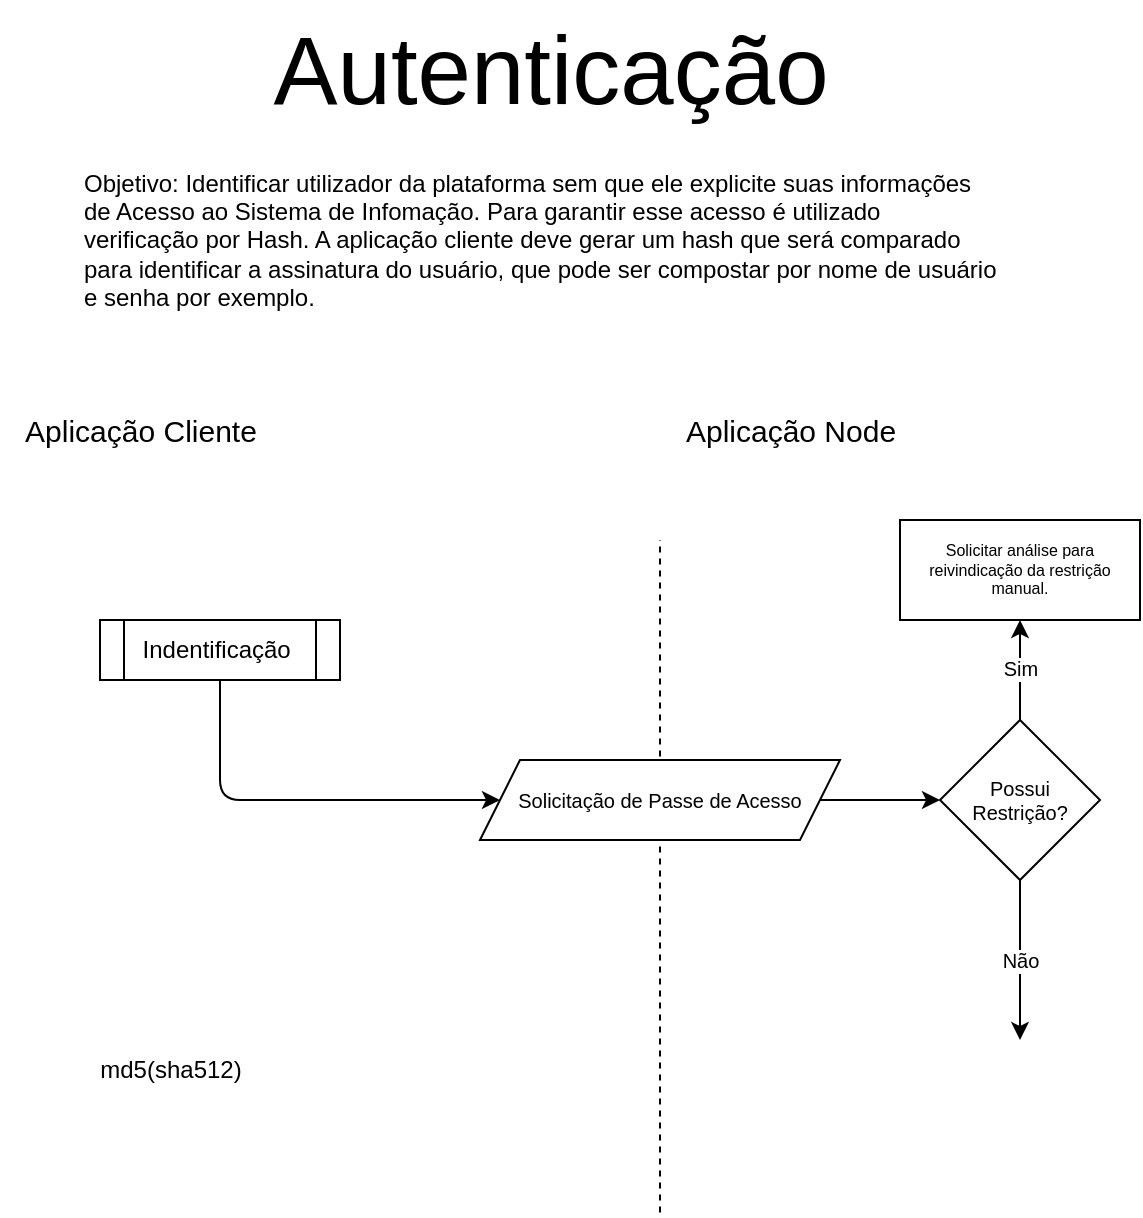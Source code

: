 <mxfile>
    <diagram id="JwhCT-xoMl8vaUEbCUPP" name="Page-1">
        <mxGraphModel dx="760" dy="600" grid="1" gridSize="10" guides="1" tooltips="1" connect="1" arrows="1" fold="1" page="1" pageScale="1" pageWidth="850" pageHeight="1100" math="0" shadow="0">
            <root>
                <mxCell id="0"/>
                <mxCell id="1" parent="0"/>
                <mxCell id="2" value="Autenticação" style="text;html=1;align=center;verticalAlign=middle;resizable=0;points=[];autosize=1;strokeColor=none;fillColor=none;fontSize=48;" parent="1" vertex="1">
                    <mxGeometry x="125" y="40" width="300" height="70" as="geometry"/>
                </mxCell>
                <mxCell id="3" value="Aplicação Cliente" style="text;html=1;align=center;verticalAlign=middle;resizable=0;points=[];autosize=1;strokeColor=none;fillColor=none;fontSize=15;" parent="1" vertex="1">
                    <mxGeometry y="240" width="140" height="30" as="geometry"/>
                </mxCell>
                <mxCell id="4" value="Aplicação Node&lt;br&gt;" style="text;html=1;align=center;verticalAlign=middle;resizable=0;points=[];autosize=1;strokeColor=none;fillColor=none;fontSize=15;" parent="1" vertex="1">
                    <mxGeometry x="330" y="240" width="130" height="30" as="geometry"/>
                </mxCell>
                <mxCell id="5" value="md5(sha512)" style="text;html=1;align=center;verticalAlign=middle;resizable=0;points=[];autosize=1;strokeColor=none;fillColor=none;fontSize=12;" parent="1" vertex="1">
                    <mxGeometry x="40" y="560" width="90" height="30" as="geometry"/>
                </mxCell>
                <mxCell id="7" value="&lt;span style=&quot;&quot;&gt;Objetivo: Identificar utilizador da plataforma sem que ele explicite suas informações de Acesso ao Sistema de Infomação. Para garantir esse acesso é utilizado verificação por Hash. A aplicação cliente deve gerar um hash que será comparado para identificar a assinatura do usuário, que pode ser compostar por nome de usuário e senha por exemplo.&amp;nbsp;&lt;/span&gt;" style="text;html=1;strokeColor=none;fillColor=none;align=left;verticalAlign=middle;whiteSpace=wrap;rounded=0;" parent="1" vertex="1">
                    <mxGeometry x="40" y="130" width="460" height="60" as="geometry"/>
                </mxCell>
                <mxCell id="8" value="" style="endArrow=none;dashed=1;html=1;fontSize=12;" parent="1" edge="1">
                    <mxGeometry width="50" height="50" relative="1" as="geometry">
                        <mxPoint x="330" y="646.207" as="sourcePoint"/>
                        <mxPoint x="330" y="310" as="targetPoint"/>
                    </mxGeometry>
                </mxCell>
                <mxCell id="11" style="edgeStyle=none;html=1;exitX=0.5;exitY=1;exitDx=0;exitDy=0;entryX=0;entryY=0.5;entryDx=0;entryDy=0;fontSize=12;" parent="1" source="9" target="10" edge="1">
                    <mxGeometry relative="1" as="geometry">
                        <Array as="points">
                            <mxPoint x="110" y="440"/>
                        </Array>
                    </mxGeometry>
                </mxCell>
                <mxCell id="9" value="Indentificação&amp;nbsp;" style="shape=process;whiteSpace=wrap;html=1;backgroundOutline=1;fontSize=12;" parent="1" vertex="1">
                    <mxGeometry x="50" y="350" width="120" height="30" as="geometry"/>
                </mxCell>
                <mxCell id="12" style="edgeStyle=none;html=1;exitX=1;exitY=0.5;exitDx=0;exitDy=0;fontSize=10;entryX=0;entryY=0.5;entryDx=0;entryDy=0;" parent="1" source="10" target="13" edge="1">
                    <mxGeometry relative="1" as="geometry">
                        <mxPoint x="480" y="440.143" as="targetPoint"/>
                    </mxGeometry>
                </mxCell>
                <mxCell id="10" value="Solicitação de Passe de Acesso" style="shape=parallelogram;perimeter=parallelogramPerimeter;whiteSpace=wrap;html=1;fixedSize=1;fontSize=10;" parent="1" vertex="1">
                    <mxGeometry x="240" y="420" width="180" height="40" as="geometry"/>
                </mxCell>
                <mxCell id="14" style="edgeStyle=none;html=1;exitX=0.5;exitY=1;exitDx=0;exitDy=0;fontSize=10;" parent="1" source="13" edge="1">
                    <mxGeometry relative="1" as="geometry">
                        <mxPoint x="510" y="560" as="targetPoint"/>
                        <Array as="points">
                            <mxPoint x="510" y="520"/>
                        </Array>
                    </mxGeometry>
                </mxCell>
                <mxCell id="16" value="Não" style="edgeLabel;html=1;align=center;verticalAlign=middle;resizable=0;points=[];fontSize=10;" parent="14" vertex="1" connectable="0">
                    <mxGeometry x="-0.246" y="-1" relative="1" as="geometry">
                        <mxPoint x="1" y="10" as="offset"/>
                    </mxGeometry>
                </mxCell>
                <mxCell id="17" style="edgeStyle=none;html=1;exitX=0.5;exitY=0;exitDx=0;exitDy=0;fontSize=10;entryX=0.5;entryY=1;entryDx=0;entryDy=0;" parent="1" source="13" target="19" edge="1">
                    <mxGeometry relative="1" as="geometry">
                        <mxPoint x="510" y="530" as="targetPoint"/>
                    </mxGeometry>
                </mxCell>
                <mxCell id="18" value="Sim" style="edgeLabel;html=1;align=center;verticalAlign=middle;resizable=0;points=[];fontSize=10;" parent="17" vertex="1" connectable="0">
                    <mxGeometry x="-0.286" y="1" relative="1" as="geometry">
                        <mxPoint x="1" y="-8" as="offset"/>
                    </mxGeometry>
                </mxCell>
                <mxCell id="13" value="Possui Restrição?" style="rhombus;whiteSpace=wrap;html=1;fontSize=10;" parent="1" vertex="1">
                    <mxGeometry x="470" y="400" width="80" height="80" as="geometry"/>
                </mxCell>
                <mxCell id="19" value="Solicitar análise para reivindicação da restrição manual." style="whiteSpace=wrap;html=1;fontSize=8;" parent="1" vertex="1">
                    <mxGeometry x="450" y="300" width="120" height="50" as="geometry"/>
                </mxCell>
            </root>
        </mxGraphModel>
    </diagram>
</mxfile>